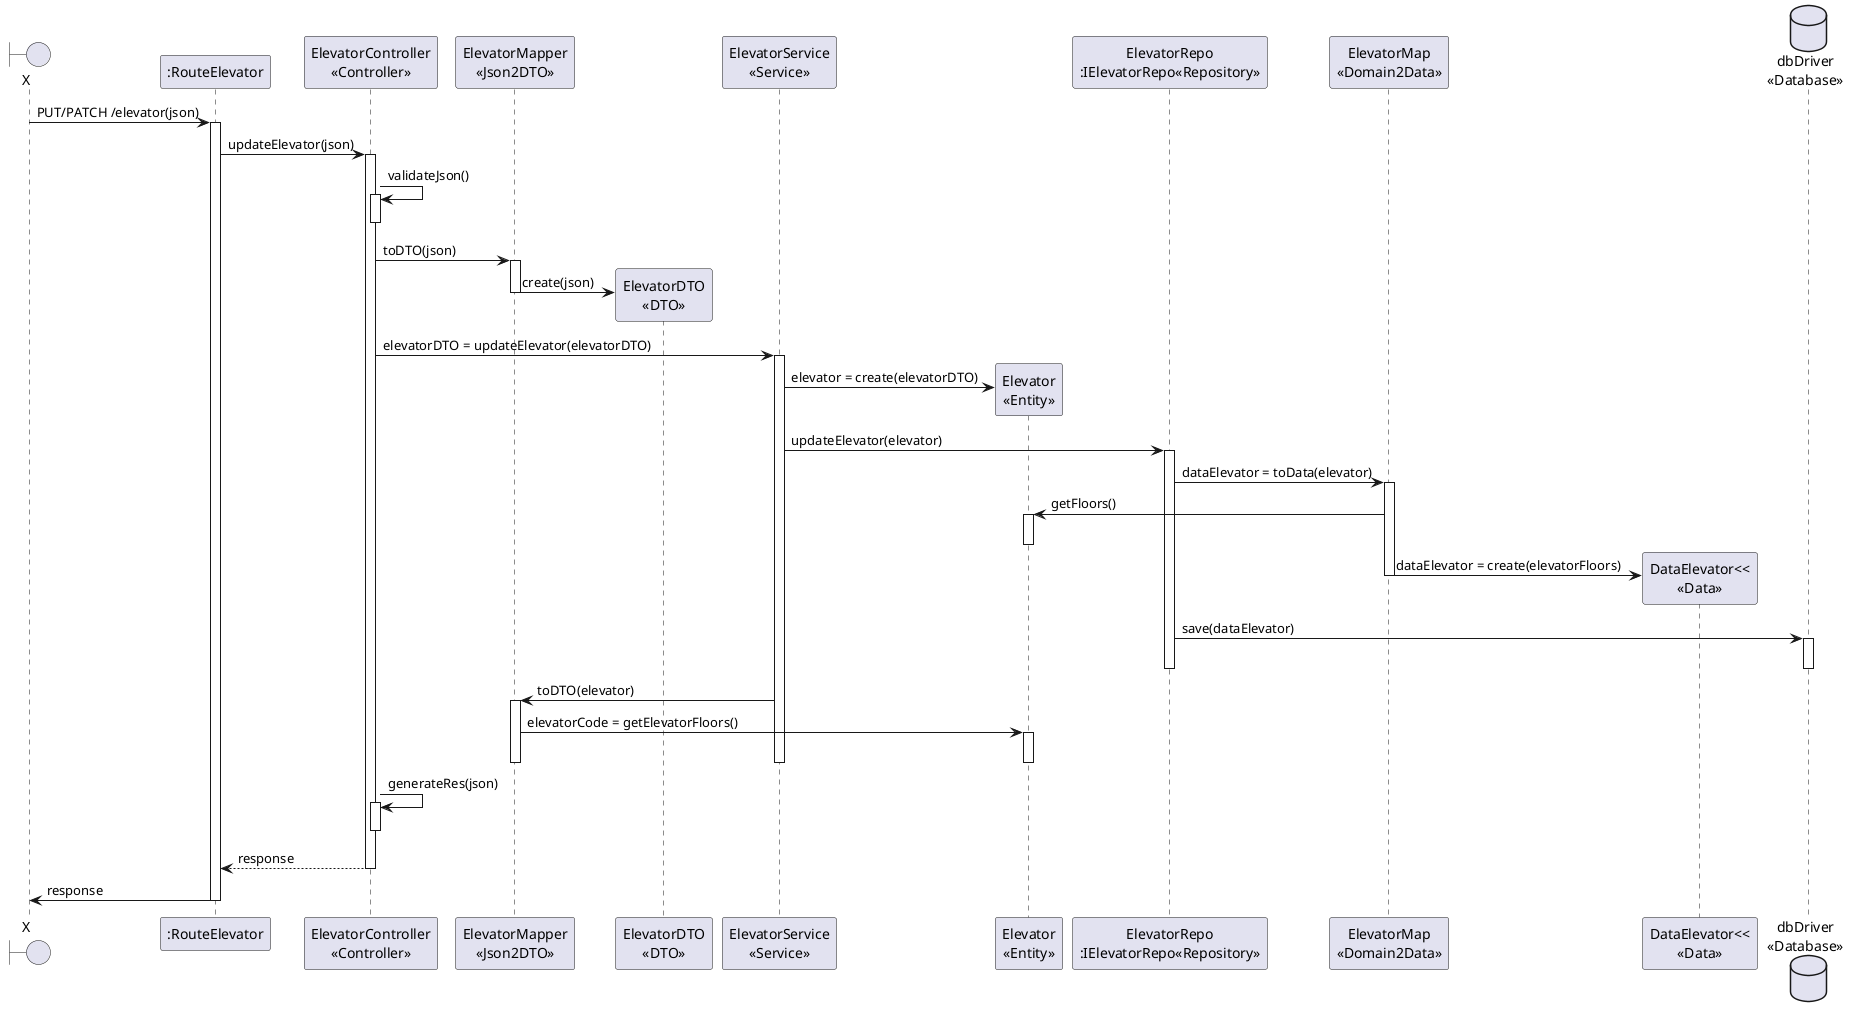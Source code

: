 @startuml
boundary X
participant ":RouteElevator" as ROUTE
participant "ElevatorController\n<<Controller>>" as CTRL
participant "ElevatorMapper\n<<Json2DTO>>" as MAPPER
participant "ElevatorDTO\n<<DTO>>" as DTO
participant "ElevatorService\n<<Service>>" as SRV
participant "Elevator\n<<Entity>>" as ENTITY
participant "ElevatorRepo\n:IElevatorRepo<<Repository>>" as REPO
participant "ElevatorMap\n<<Domain2Data>>" as MAPPER2
participant "DataElevator<<\n<<Data>>" as DATA
database "dbDriver\n<<Database>>" as DB

X -> ROUTE : PUT/PATCH /elevator(json)
activate ROUTE
ROUTE -> CTRL : updateElevator(json)
    activate CTRL
    CTRL -> CTRL : validateJson()
        activate CTRL
        deactivate CTRL
    CTRL -> MAPPER : toDTO(json)
        activate MAPPER
        MAPPER -> DTO** : create(json)
        deactivate MAPPER
    CTRL -> SRV : elevatorDTO = updateElevator(elevatorDTO)
        activate SRV
        SRV -> ENTITY** : elevator = create(elevatorDTO)
        SRV -> REPO : updateElevator(elevator)
            activate REPO
            REPO -> MAPPER2 : dataElevator = toData(elevator)
                activate MAPPER2
                MAPPER2 -> ENTITY : getFloors()
                    activate ENTITY
                    deactivate ENTITY
                MAPPER2 -> DATA** : dataElevator = create(elevatorFloors)
                deactivate MAPPER2
            REPO -> DB : save(dataElevator)
                activate DB
                deactivate DB
            deactivate REPO
        SRV -> MAPPER : toDTO(elevator)
            activate MAPPER
            MAPPER -> ENTITY : elevatorCode = getElevatorFloors()
                activate ENTITY
                deactivate ENTITY
            deactivate MAPPER
        deactivate SRV
    CTRL -> CTRL : generateRes(json)
        activate CTRL
        deactivate CTRL
    CTRL --> ROUTE : response
    deactivate CTRL
    ROUTE -> X : response
deactivate ROUTE

@enduml
